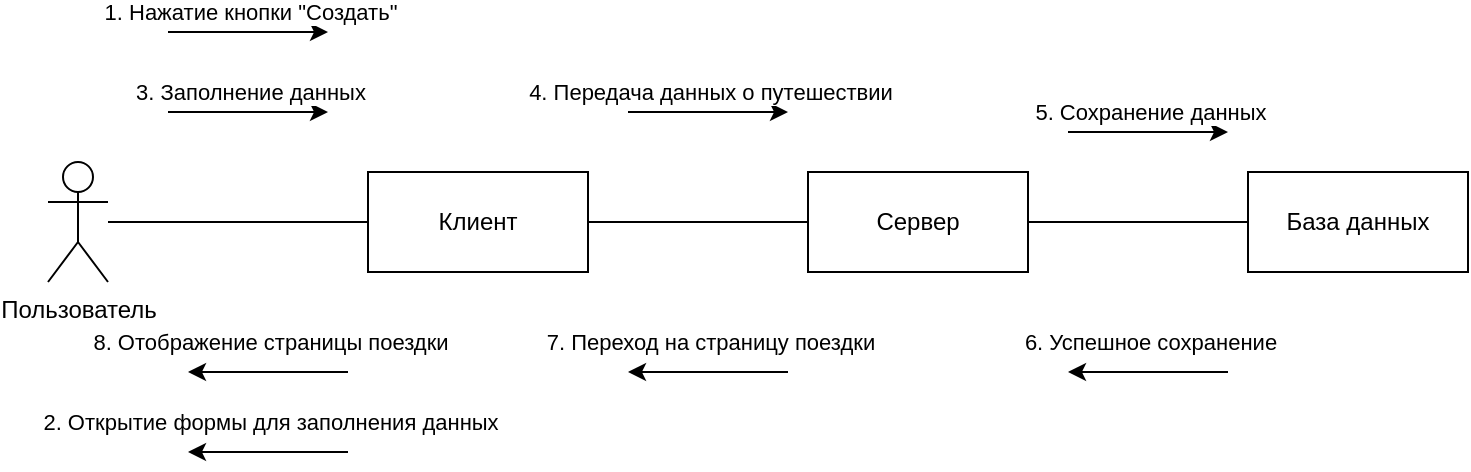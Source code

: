<mxfile version="24.5.3" type="device">
  <diagram name="Страница — 1" id="V7wzUEgiDQZ3rNqVEiwn">
    <mxGraphModel dx="925" dy="545" grid="1" gridSize="10" guides="1" tooltips="1" connect="1" arrows="1" fold="1" page="1" pageScale="1" pageWidth="827" pageHeight="1169" math="0" shadow="0">
      <root>
        <mxCell id="0" />
        <mxCell id="1" parent="0" />
        <mxCell id="8pBM02NRuxk77sffTiH1-7" style="edgeStyle=orthogonalEdgeStyle;rounded=0;orthogonalLoop=1;jettySize=auto;html=1;endArrow=none;endFill=0;" edge="1" parent="1" source="8pBM02NRuxk77sffTiH1-1" target="8pBM02NRuxk77sffTiH1-2">
          <mxGeometry relative="1" as="geometry" />
        </mxCell>
        <mxCell id="8pBM02NRuxk77sffTiH1-1" value="Пользователь" style="shape=umlActor;verticalLabelPosition=bottom;verticalAlign=top;html=1;" vertex="1" parent="1">
          <mxGeometry x="190" y="405" width="30" height="60" as="geometry" />
        </mxCell>
        <mxCell id="8pBM02NRuxk77sffTiH1-9" style="edgeStyle=orthogonalEdgeStyle;rounded=0;orthogonalLoop=1;jettySize=auto;html=1;entryX=0;entryY=0.5;entryDx=0;entryDy=0;endArrow=none;endFill=0;" edge="1" parent="1" source="8pBM02NRuxk77sffTiH1-2" target="8pBM02NRuxk77sffTiH1-3">
          <mxGeometry relative="1" as="geometry" />
        </mxCell>
        <mxCell id="8pBM02NRuxk77sffTiH1-2" value="Клиент" style="html=1;whiteSpace=wrap;" vertex="1" parent="1">
          <mxGeometry x="350" y="410" width="110" height="50" as="geometry" />
        </mxCell>
        <mxCell id="8pBM02NRuxk77sffTiH1-10" style="edgeStyle=orthogonalEdgeStyle;rounded=0;orthogonalLoop=1;jettySize=auto;html=1;endArrow=none;endFill=0;" edge="1" parent="1" source="8pBM02NRuxk77sffTiH1-3" target="8pBM02NRuxk77sffTiH1-4">
          <mxGeometry relative="1" as="geometry" />
        </mxCell>
        <mxCell id="8pBM02NRuxk77sffTiH1-3" value="Сервер" style="html=1;whiteSpace=wrap;" vertex="1" parent="1">
          <mxGeometry x="570" y="410" width="110" height="50" as="geometry" />
        </mxCell>
        <mxCell id="8pBM02NRuxk77sffTiH1-4" value="База данных" style="html=1;whiteSpace=wrap;" vertex="1" parent="1">
          <mxGeometry x="790" y="410" width="110" height="50" as="geometry" />
        </mxCell>
        <mxCell id="8pBM02NRuxk77sffTiH1-11" style="edgeStyle=orthogonalEdgeStyle;rounded=0;orthogonalLoop=1;jettySize=auto;html=1;endArrow=classic;endFill=1;" edge="1" parent="1">
          <mxGeometry relative="1" as="geometry">
            <mxPoint x="250" y="340" as="sourcePoint" />
            <mxPoint x="330" y="340" as="targetPoint" />
          </mxGeometry>
        </mxCell>
        <mxCell id="8pBM02NRuxk77sffTiH1-12" value="1. Нажатие кнопки &quot;Создать&quot;" style="edgeLabel;html=1;align=center;verticalAlign=middle;resizable=0;points=[];" vertex="1" connectable="0" parent="8pBM02NRuxk77sffTiH1-11">
          <mxGeometry x="-0.117" y="2" relative="1" as="geometry">
            <mxPoint x="5" y="-8" as="offset" />
          </mxGeometry>
        </mxCell>
        <mxCell id="8pBM02NRuxk77sffTiH1-13" style="edgeStyle=orthogonalEdgeStyle;rounded=0;orthogonalLoop=1;jettySize=auto;html=1;endArrow=none;endFill=0;startArrow=classic;startFill=1;" edge="1" parent="1">
          <mxGeometry relative="1" as="geometry">
            <mxPoint x="260" y="550" as="sourcePoint" />
            <mxPoint x="340" y="550" as="targetPoint" />
          </mxGeometry>
        </mxCell>
        <mxCell id="8pBM02NRuxk77sffTiH1-14" value="2. Открытие формы для заполнения данных" style="edgeLabel;html=1;align=center;verticalAlign=middle;resizable=0;points=[];" vertex="1" connectable="0" parent="8pBM02NRuxk77sffTiH1-13">
          <mxGeometry x="-0.117" y="2" relative="1" as="geometry">
            <mxPoint x="5" y="-13" as="offset" />
          </mxGeometry>
        </mxCell>
        <mxCell id="8pBM02NRuxk77sffTiH1-15" style="edgeStyle=orthogonalEdgeStyle;rounded=0;orthogonalLoop=1;jettySize=auto;html=1;endArrow=classic;endFill=1;" edge="1" parent="1">
          <mxGeometry relative="1" as="geometry">
            <mxPoint x="250" y="380" as="sourcePoint" />
            <mxPoint x="330" y="380" as="targetPoint" />
          </mxGeometry>
        </mxCell>
        <mxCell id="8pBM02NRuxk77sffTiH1-16" value="3. Заполнение данных" style="edgeLabel;html=1;align=center;verticalAlign=middle;resizable=0;points=[];" vertex="1" connectable="0" parent="8pBM02NRuxk77sffTiH1-15">
          <mxGeometry x="-0.117" y="2" relative="1" as="geometry">
            <mxPoint x="5" y="-8" as="offset" />
          </mxGeometry>
        </mxCell>
        <mxCell id="8pBM02NRuxk77sffTiH1-17" style="edgeStyle=orthogonalEdgeStyle;rounded=0;orthogonalLoop=1;jettySize=auto;html=1;endArrow=classic;endFill=1;" edge="1" parent="1">
          <mxGeometry relative="1" as="geometry">
            <mxPoint x="480" y="380" as="sourcePoint" />
            <mxPoint x="560" y="380" as="targetPoint" />
          </mxGeometry>
        </mxCell>
        <mxCell id="8pBM02NRuxk77sffTiH1-18" value="4. Передача данных о путешествии" style="edgeLabel;html=1;align=center;verticalAlign=middle;resizable=0;points=[];" vertex="1" connectable="0" parent="8pBM02NRuxk77sffTiH1-17">
          <mxGeometry x="-0.117" y="2" relative="1" as="geometry">
            <mxPoint x="5" y="-8" as="offset" />
          </mxGeometry>
        </mxCell>
        <mxCell id="8pBM02NRuxk77sffTiH1-19" style="edgeStyle=orthogonalEdgeStyle;rounded=0;orthogonalLoop=1;jettySize=auto;html=1;endArrow=classic;endFill=1;" edge="1" parent="1">
          <mxGeometry relative="1" as="geometry">
            <mxPoint x="700" y="390" as="sourcePoint" />
            <mxPoint x="780" y="390" as="targetPoint" />
          </mxGeometry>
        </mxCell>
        <mxCell id="8pBM02NRuxk77sffTiH1-20" value="5. Сохранение данных" style="edgeLabel;html=1;align=center;verticalAlign=middle;resizable=0;points=[];" vertex="1" connectable="0" parent="8pBM02NRuxk77sffTiH1-19">
          <mxGeometry x="-0.117" y="2" relative="1" as="geometry">
            <mxPoint x="5" y="-8" as="offset" />
          </mxGeometry>
        </mxCell>
        <mxCell id="8pBM02NRuxk77sffTiH1-21" style="edgeStyle=orthogonalEdgeStyle;rounded=0;orthogonalLoop=1;jettySize=auto;html=1;endArrow=none;endFill=0;startArrow=classic;startFill=1;" edge="1" parent="1">
          <mxGeometry relative="1" as="geometry">
            <mxPoint x="700" y="510" as="sourcePoint" />
            <mxPoint x="780" y="510" as="targetPoint" />
          </mxGeometry>
        </mxCell>
        <mxCell id="8pBM02NRuxk77sffTiH1-22" value="6. Успешное сохранение" style="edgeLabel;html=1;align=center;verticalAlign=middle;resizable=0;points=[];" vertex="1" connectable="0" parent="8pBM02NRuxk77sffTiH1-21">
          <mxGeometry x="-0.117" y="2" relative="1" as="geometry">
            <mxPoint x="5" y="-13" as="offset" />
          </mxGeometry>
        </mxCell>
        <mxCell id="8pBM02NRuxk77sffTiH1-23" style="edgeStyle=orthogonalEdgeStyle;rounded=0;orthogonalLoop=1;jettySize=auto;html=1;endArrow=none;endFill=0;startArrow=classic;startFill=1;" edge="1" parent="1">
          <mxGeometry relative="1" as="geometry">
            <mxPoint x="480" y="510" as="sourcePoint" />
            <mxPoint x="560" y="510" as="targetPoint" />
          </mxGeometry>
        </mxCell>
        <mxCell id="8pBM02NRuxk77sffTiH1-24" value="7. Переход на страницу поездки" style="edgeLabel;html=1;align=center;verticalAlign=middle;resizable=0;points=[];" vertex="1" connectable="0" parent="8pBM02NRuxk77sffTiH1-23">
          <mxGeometry x="-0.117" y="2" relative="1" as="geometry">
            <mxPoint x="5" y="-13" as="offset" />
          </mxGeometry>
        </mxCell>
        <mxCell id="8pBM02NRuxk77sffTiH1-25" style="edgeStyle=orthogonalEdgeStyle;rounded=0;orthogonalLoop=1;jettySize=auto;html=1;endArrow=none;endFill=0;startArrow=classic;startFill=1;" edge="1" parent="1">
          <mxGeometry relative="1" as="geometry">
            <mxPoint x="260" y="510" as="sourcePoint" />
            <mxPoint x="340" y="510" as="targetPoint" />
          </mxGeometry>
        </mxCell>
        <mxCell id="8pBM02NRuxk77sffTiH1-26" value="8. Отображение страницы поездки" style="edgeLabel;html=1;align=center;verticalAlign=middle;resizable=0;points=[];" vertex="1" connectable="0" parent="8pBM02NRuxk77sffTiH1-25">
          <mxGeometry x="-0.117" y="2" relative="1" as="geometry">
            <mxPoint x="5" y="-13" as="offset" />
          </mxGeometry>
        </mxCell>
      </root>
    </mxGraphModel>
  </diagram>
</mxfile>

